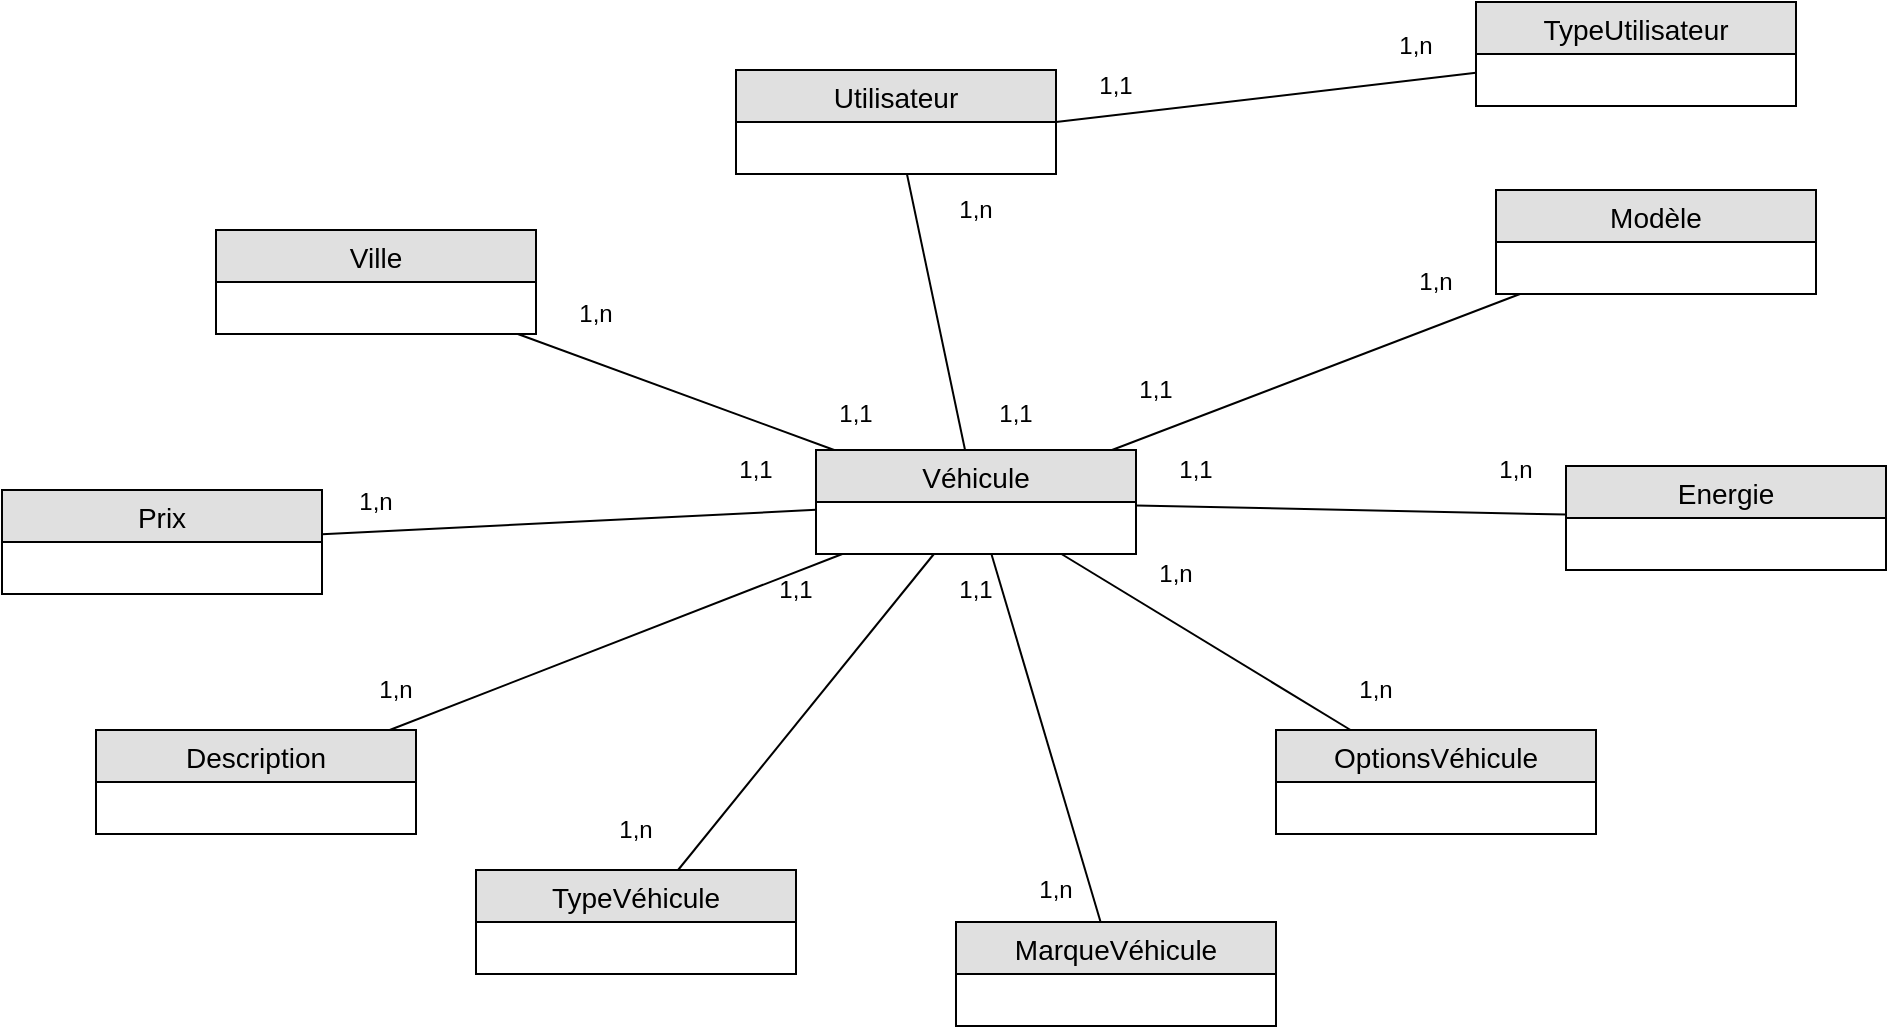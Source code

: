 <mxfile version="12.5.6" type="device"><diagram id="C5RBs43oDa-KdzZeNtuy" name="Page-1"><mxGraphModel dx="3076" dy="794" grid="1" gridSize="10" guides="1" tooltips="1" connect="1" arrows="1" fold="1" page="1" pageScale="1" pageWidth="827" pageHeight="1169" math="0" shadow="0"><root><mxCell id="WIyWlLk6GJQsqaUBKTNV-0"/><mxCell id="WIyWlLk6GJQsqaUBKTNV-1" parent="WIyWlLk6GJQsqaUBKTNV-0"/><mxCell id="tiOTAw0e2gClXrAa-RPJ-70" value="" style="group" vertex="1" connectable="0" parent="WIyWlLk6GJQsqaUBKTNV-1"><mxGeometry x="-1570" y="120" width="942" height="512" as="geometry"/></mxCell><mxCell id="tiOTAw0e2gClXrAa-RPJ-1" value="Utilisateur" style="swimlane;fontStyle=0;childLayout=stackLayout;horizontal=1;startSize=26;fillColor=#e0e0e0;horizontalStack=0;resizeParent=1;resizeParentMax=0;resizeLast=0;collapsible=1;marginBottom=0;swimlaneFillColor=#ffffff;align=center;fontSize=14;" vertex="1" parent="tiOTAw0e2gClXrAa-RPJ-70"><mxGeometry x="367" y="34" width="160" height="52" as="geometry"/></mxCell><mxCell id="tiOTAw0e2gClXrAa-RPJ-5" value="TypeUtilisateur" style="swimlane;fontStyle=0;childLayout=stackLayout;horizontal=1;startSize=26;fillColor=#e0e0e0;horizontalStack=0;resizeParent=1;resizeParentMax=0;resizeLast=0;collapsible=1;marginBottom=0;swimlaneFillColor=#ffffff;align=center;fontSize=14;" vertex="1" parent="tiOTAw0e2gClXrAa-RPJ-70"><mxGeometry x="737" width="160" height="52" as="geometry"/></mxCell><mxCell id="tiOTAw0e2gClXrAa-RPJ-6" value="Véhicule" style="swimlane;fontStyle=0;childLayout=stackLayout;horizontal=1;startSize=26;fillColor=#e0e0e0;horizontalStack=0;resizeParent=1;resizeParentMax=0;resizeLast=0;collapsible=1;marginBottom=0;swimlaneFillColor=#ffffff;align=center;fontSize=14;" vertex="1" parent="tiOTAw0e2gClXrAa-RPJ-70"><mxGeometry x="407" y="224" width="160" height="52" as="geometry"/></mxCell><mxCell id="tiOTAw0e2gClXrAa-RPJ-7" value="Ville" style="swimlane;fontStyle=0;childLayout=stackLayout;horizontal=1;startSize=26;fillColor=#e0e0e0;horizontalStack=0;resizeParent=1;resizeParentMax=0;resizeLast=0;collapsible=1;marginBottom=0;swimlaneFillColor=#ffffff;align=center;fontSize=14;" vertex="1" parent="tiOTAw0e2gClXrAa-RPJ-70"><mxGeometry x="107" y="114" width="160" height="52" as="geometry"/></mxCell><mxCell id="tiOTAw0e2gClXrAa-RPJ-8" value="&lt;span style=&quot;color: rgba(0 , 0 , 0 , 0) ; font-family: monospace ; font-size: 0px&quot;&gt;%3CmxGraphModel%3E%3Croot%3E%3CmxCell%20id%3D%220%22%2F%3E%3CmxCell%20id%3D%221%22%20parent%3D%220%22%2F%3E%3CmxCell%20id%3D%222%22%20value%3D%22Utilisateur%22%20style%3D%22swimlane%3BfontStyle%3D0%3BchildLayout%3DstackLayout%3Bhorizontal%3D1%3BstartSize%3D26%3BfillColor%3D%23e0e0e0%3BhorizontalStack%3D0%3BresizeParent%3D1%3BresizeParentMax%3D0%3BresizeLast%3D0%3Bcollapsible%3D1%3BmarginBottom%3D0%3BswimlaneFillColor%3D%23ffffff%3Balign%3Dcenter%3BfontSize%3D14%3B%22%20vertex%3D%221%22%20parent%3D%221%22%3E%3CmxGeometry%20x%3D%22120%22%20y%3D%22100%22%20width%3D%22160%22%20height%3D%2252%22%20as%3D%22geometry%22%2F%3E%3C%2FmxCell%3E%3C%2Froot%3E%3C%2FmxGraphModel%3E&lt;/span&gt;" style="text;html=1;align=center;verticalAlign=middle;resizable=0;points=[];autosize=1;" vertex="1" parent="tiOTAw0e2gClXrAa-RPJ-70"><mxGeometry x="922" y="284" width="20" height="20" as="geometry"/></mxCell><mxCell id="tiOTAw0e2gClXrAa-RPJ-10" value="Energie" style="swimlane;fontStyle=0;childLayout=stackLayout;horizontal=1;startSize=26;fillColor=#e0e0e0;horizontalStack=0;resizeParent=1;resizeParentMax=0;resizeLast=0;collapsible=1;marginBottom=0;swimlaneFillColor=#ffffff;align=center;fontSize=14;" vertex="1" parent="tiOTAw0e2gClXrAa-RPJ-70"><mxGeometry x="782" y="232" width="160" height="52" as="geometry"/></mxCell><mxCell id="tiOTAw0e2gClXrAa-RPJ-11" value="" style="endArrow=none;html=1;exitX=1;exitY=0.5;exitDx=0;exitDy=0;" edge="1" parent="tiOTAw0e2gClXrAa-RPJ-70" source="tiOTAw0e2gClXrAa-RPJ-1" target="tiOTAw0e2gClXrAa-RPJ-5"><mxGeometry width="50" height="50" relative="1" as="geometry"><mxPoint x="557" y="64" as="sourcePoint"/><mxPoint x="607" y="14" as="targetPoint"/></mxGeometry></mxCell><mxCell id="tiOTAw0e2gClXrAa-RPJ-16" value="MarqueVéhicule" style="swimlane;fontStyle=0;childLayout=stackLayout;horizontal=1;startSize=26;fillColor=#e0e0e0;horizontalStack=0;resizeParent=1;resizeParentMax=0;resizeLast=0;collapsible=1;marginBottom=0;swimlaneFillColor=#ffffff;align=center;fontSize=14;" vertex="1" parent="tiOTAw0e2gClXrAa-RPJ-70"><mxGeometry x="477" y="460" width="160" height="52" as="geometry"/></mxCell><mxCell id="tiOTAw0e2gClXrAa-RPJ-20" value="" style="endArrow=none;html=1;" edge="1" parent="tiOTAw0e2gClXrAa-RPJ-70" source="tiOTAw0e2gClXrAa-RPJ-6" target="tiOTAw0e2gClXrAa-RPJ-21"><mxGeometry width="50" height="50" relative="1" as="geometry"><mxPoint x="687" y="354" as="sourcePoint"/><mxPoint x="737" y="304" as="targetPoint"/></mxGeometry></mxCell><mxCell id="tiOTAw0e2gClXrAa-RPJ-21" value="OptionsVéhicule" style="swimlane;fontStyle=0;childLayout=stackLayout;horizontal=1;startSize=26;fillColor=#e0e0e0;horizontalStack=0;resizeParent=1;resizeParentMax=0;resizeLast=0;collapsible=1;marginBottom=0;swimlaneFillColor=#ffffff;align=center;fontSize=14;" vertex="1" parent="tiOTAw0e2gClXrAa-RPJ-70"><mxGeometry x="637" y="364" width="160" height="52" as="geometry"/></mxCell><mxCell id="tiOTAw0e2gClXrAa-RPJ-24" value="" style="endArrow=none;html=1;" edge="1" parent="tiOTAw0e2gClXrAa-RPJ-70" source="tiOTAw0e2gClXrAa-RPJ-6" target="tiOTAw0e2gClXrAa-RPJ-7"><mxGeometry width="50" height="50" relative="1" as="geometry"><mxPoint x="297" y="306" as="sourcePoint"/><mxPoint x="347" y="256" as="targetPoint"/></mxGeometry></mxCell><mxCell id="tiOTAw0e2gClXrAa-RPJ-25" value="" style="endArrow=none;html=1;" edge="1" parent="tiOTAw0e2gClXrAa-RPJ-70" source="tiOTAw0e2gClXrAa-RPJ-6" target="tiOTAw0e2gClXrAa-RPJ-1"><mxGeometry width="50" height="50" relative="1" as="geometry"><mxPoint x="517" y="184" as="sourcePoint"/><mxPoint x="567" y="134" as="targetPoint"/></mxGeometry></mxCell><mxCell id="tiOTAw0e2gClXrAa-RPJ-27" value="" style="endArrow=none;html=1;" edge="1" parent="tiOTAw0e2gClXrAa-RPJ-70" source="tiOTAw0e2gClXrAa-RPJ-6" target="tiOTAw0e2gClXrAa-RPJ-10"><mxGeometry width="50" height="50" relative="1" as="geometry"><mxPoint x="577" y="214" as="sourcePoint"/><mxPoint x="627" y="164" as="targetPoint"/></mxGeometry></mxCell><mxCell id="tiOTAw0e2gClXrAa-RPJ-28" value="TypeVéhicule" style="swimlane;fontStyle=0;childLayout=stackLayout;horizontal=1;startSize=26;fillColor=#e0e0e0;horizontalStack=0;resizeParent=1;resizeParentMax=0;resizeLast=0;collapsible=1;marginBottom=0;swimlaneFillColor=#ffffff;align=center;fontSize=14;" vertex="1" parent="tiOTAw0e2gClXrAa-RPJ-70"><mxGeometry x="237" y="434" width="160" height="52" as="geometry"/></mxCell><mxCell id="tiOTAw0e2gClXrAa-RPJ-29" value="" style="endArrow=none;html=1;" edge="1" parent="tiOTAw0e2gClXrAa-RPJ-70" source="tiOTAw0e2gClXrAa-RPJ-28" target="tiOTAw0e2gClXrAa-RPJ-6"><mxGeometry width="50" height="50" relative="1" as="geometry"><mxPoint x="267" y="294" as="sourcePoint"/><mxPoint x="317" y="244" as="targetPoint"/></mxGeometry></mxCell><mxCell id="tiOTAw0e2gClXrAa-RPJ-30" value="1,1" style="text;html=1;strokeColor=none;fillColor=none;align=center;verticalAlign=middle;whiteSpace=wrap;rounded=0;" vertex="1" parent="tiOTAw0e2gClXrAa-RPJ-70"><mxGeometry x="487" y="196" width="40" height="20" as="geometry"/></mxCell><mxCell id="tiOTAw0e2gClXrAa-RPJ-31" value="1,n" style="text;html=1;strokeColor=none;fillColor=none;align=center;verticalAlign=middle;whiteSpace=wrap;rounded=0;" vertex="1" parent="tiOTAw0e2gClXrAa-RPJ-70"><mxGeometry x="467" y="94" width="40" height="20" as="geometry"/></mxCell><mxCell id="tiOTAw0e2gClXrAa-RPJ-32" value="1,1" style="text;html=1;strokeColor=none;fillColor=none;align=center;verticalAlign=middle;whiteSpace=wrap;rounded=0;" vertex="1" parent="tiOTAw0e2gClXrAa-RPJ-70"><mxGeometry x="537" y="32" width="40" height="20" as="geometry"/></mxCell><mxCell id="tiOTAw0e2gClXrAa-RPJ-34" value="1,n" style="text;html=1;strokeColor=none;fillColor=none;align=center;verticalAlign=middle;whiteSpace=wrap;rounded=0;" vertex="1" parent="tiOTAw0e2gClXrAa-RPJ-70"><mxGeometry x="687" y="12" width="40" height="20" as="geometry"/></mxCell><mxCell id="tiOTAw0e2gClXrAa-RPJ-35" value="1,1" style="text;html=1;strokeColor=none;fillColor=none;align=center;verticalAlign=middle;whiteSpace=wrap;rounded=0;" vertex="1" parent="tiOTAw0e2gClXrAa-RPJ-70"><mxGeometry x="407" y="196" width="40" height="20" as="geometry"/></mxCell><mxCell id="tiOTAw0e2gClXrAa-RPJ-36" value="1,n" style="text;html=1;strokeColor=none;fillColor=none;align=center;verticalAlign=middle;whiteSpace=wrap;rounded=0;" vertex="1" parent="tiOTAw0e2gClXrAa-RPJ-70"><mxGeometry x="277" y="146" width="40" height="20" as="geometry"/></mxCell><mxCell id="tiOTAw0e2gClXrAa-RPJ-37" value="1,1" style="text;html=1;strokeColor=none;fillColor=none;align=center;verticalAlign=middle;whiteSpace=wrap;rounded=0;" vertex="1" parent="tiOTAw0e2gClXrAa-RPJ-70"><mxGeometry x="577" y="224" width="40" height="20" as="geometry"/></mxCell><mxCell id="tiOTAw0e2gClXrAa-RPJ-38" value="Prix" style="swimlane;fontStyle=0;childLayout=stackLayout;horizontal=1;startSize=26;fillColor=#e0e0e0;horizontalStack=0;resizeParent=1;resizeParentMax=0;resizeLast=0;collapsible=1;marginBottom=0;swimlaneFillColor=#ffffff;align=center;fontSize=14;" vertex="1" parent="tiOTAw0e2gClXrAa-RPJ-70"><mxGeometry y="244" width="160" height="52" as="geometry"/></mxCell><mxCell id="tiOTAw0e2gClXrAa-RPJ-39" value="Description" style="swimlane;fontStyle=0;childLayout=stackLayout;horizontal=1;startSize=26;fillColor=#e0e0e0;horizontalStack=0;resizeParent=1;resizeParentMax=0;resizeLast=0;collapsible=1;marginBottom=0;swimlaneFillColor=#ffffff;align=center;fontSize=14;" vertex="1" parent="tiOTAw0e2gClXrAa-RPJ-70"><mxGeometry x="47" y="364" width="160" height="52" as="geometry"/></mxCell><mxCell id="tiOTAw0e2gClXrAa-RPJ-41" value="1,n" style="text;html=1;strokeColor=none;fillColor=none;align=center;verticalAlign=middle;whiteSpace=wrap;rounded=0;" vertex="1" parent="tiOTAw0e2gClXrAa-RPJ-70"><mxGeometry x="737" y="224" width="40" height="20" as="geometry"/></mxCell><mxCell id="tiOTAw0e2gClXrAa-RPJ-42" value="1,n" style="text;html=1;strokeColor=none;fillColor=none;align=center;verticalAlign=middle;whiteSpace=wrap;rounded=0;" vertex="1" parent="tiOTAw0e2gClXrAa-RPJ-70"><mxGeometry x="567" y="276" width="40" height="20" as="geometry"/></mxCell><mxCell id="tiOTAw0e2gClXrAa-RPJ-43" value="1,n" style="text;html=1;strokeColor=none;fillColor=none;align=center;verticalAlign=middle;whiteSpace=wrap;rounded=0;" vertex="1" parent="tiOTAw0e2gClXrAa-RPJ-70"><mxGeometry x="667" y="334" width="40" height="20" as="geometry"/></mxCell><mxCell id="tiOTAw0e2gClXrAa-RPJ-46" value="1,1" style="text;html=1;strokeColor=none;fillColor=none;align=center;verticalAlign=middle;whiteSpace=wrap;rounded=0;" vertex="1" parent="tiOTAw0e2gClXrAa-RPJ-70"><mxGeometry x="467" y="284" width="40" height="20" as="geometry"/></mxCell><mxCell id="tiOTAw0e2gClXrAa-RPJ-47" value="1,n" style="text;html=1;strokeColor=none;fillColor=none;align=center;verticalAlign=middle;whiteSpace=wrap;rounded=0;" vertex="1" parent="tiOTAw0e2gClXrAa-RPJ-70"><mxGeometry x="507" y="434" width="40" height="20" as="geometry"/></mxCell><mxCell id="tiOTAw0e2gClXrAa-RPJ-48" value="1,n" style="text;html=1;strokeColor=none;fillColor=none;align=center;verticalAlign=middle;whiteSpace=wrap;rounded=0;" vertex="1" parent="tiOTAw0e2gClXrAa-RPJ-70"><mxGeometry x="297" y="404" width="40" height="20" as="geometry"/></mxCell><mxCell id="tiOTAw0e2gClXrAa-RPJ-49" value="1,1" style="text;html=1;strokeColor=none;fillColor=none;align=center;verticalAlign=middle;whiteSpace=wrap;rounded=0;" vertex="1" parent="tiOTAw0e2gClXrAa-RPJ-70"><mxGeometry x="377" y="284" width="40" height="20" as="geometry"/></mxCell><mxCell id="tiOTAw0e2gClXrAa-RPJ-51" value="" style="endArrow=none;html=1;" edge="1" parent="tiOTAw0e2gClXrAa-RPJ-70" source="tiOTAw0e2gClXrAa-RPJ-39" target="tiOTAw0e2gClXrAa-RPJ-6"><mxGeometry width="50" height="50" relative="1" as="geometry"><mxPoint x="267" y="354" as="sourcePoint"/><mxPoint x="317" y="304" as="targetPoint"/></mxGeometry></mxCell><mxCell id="tiOTAw0e2gClXrAa-RPJ-52" value="" style="endArrow=none;html=1;" edge="1" parent="tiOTAw0e2gClXrAa-RPJ-70" source="tiOTAw0e2gClXrAa-RPJ-38" target="tiOTAw0e2gClXrAa-RPJ-6"><mxGeometry width="50" height="50" relative="1" as="geometry"><mxPoint x="217" y="259" as="sourcePoint"/><mxPoint x="267" y="209" as="targetPoint"/></mxGeometry></mxCell><mxCell id="tiOTAw0e2gClXrAa-RPJ-53" value="1,n" style="text;html=1;strokeColor=none;fillColor=none;align=center;verticalAlign=middle;whiteSpace=wrap;rounded=0;" vertex="1" parent="tiOTAw0e2gClXrAa-RPJ-70"><mxGeometry x="177" y="334" width="40" height="20" as="geometry"/></mxCell><mxCell id="tiOTAw0e2gClXrAa-RPJ-54" value="1,1" style="text;html=1;strokeColor=none;fillColor=none;align=center;verticalAlign=middle;whiteSpace=wrap;rounded=0;" vertex="1" parent="tiOTAw0e2gClXrAa-RPJ-70"><mxGeometry x="357" y="224" width="40" height="20" as="geometry"/></mxCell><mxCell id="tiOTAw0e2gClXrAa-RPJ-55" value="1,n" style="text;html=1;strokeColor=none;fillColor=none;align=center;verticalAlign=middle;whiteSpace=wrap;rounded=0;" vertex="1" parent="tiOTAw0e2gClXrAa-RPJ-70"><mxGeometry x="167" y="240" width="40" height="20" as="geometry"/></mxCell><mxCell id="tiOTAw0e2gClXrAa-RPJ-62" value="" style="endArrow=none;html=1;" edge="1" parent="tiOTAw0e2gClXrAa-RPJ-70" source="tiOTAw0e2gClXrAa-RPJ-16" target="tiOTAw0e2gClXrAa-RPJ-6"><mxGeometry width="50" height="50" relative="1" as="geometry"><mxPoint x="577" y="444" as="sourcePoint"/><mxPoint x="537" y="334" as="targetPoint"/></mxGeometry></mxCell><mxCell id="tiOTAw0e2gClXrAa-RPJ-63" value="Modèle" style="swimlane;fontStyle=0;childLayout=stackLayout;horizontal=1;startSize=26;fillColor=#e0e0e0;horizontalStack=0;resizeParent=1;resizeParentMax=0;resizeLast=0;collapsible=1;marginBottom=0;swimlaneFillColor=#ffffff;align=center;fontSize=14;" vertex="1" parent="tiOTAw0e2gClXrAa-RPJ-70"><mxGeometry x="747" y="94" width="160" height="52" as="geometry"/></mxCell><mxCell id="tiOTAw0e2gClXrAa-RPJ-67" value="" style="endArrow=none;html=1;" edge="1" parent="tiOTAw0e2gClXrAa-RPJ-70" source="tiOTAw0e2gClXrAa-RPJ-6" target="tiOTAw0e2gClXrAa-RPJ-63"><mxGeometry width="50" height="50" relative="1" as="geometry"><mxPoint x="597" y="188" as="sourcePoint"/><mxPoint x="647" y="138" as="targetPoint"/></mxGeometry></mxCell><mxCell id="tiOTAw0e2gClXrAa-RPJ-68" value="1,1" style="text;html=1;strokeColor=none;fillColor=none;align=center;verticalAlign=middle;whiteSpace=wrap;rounded=0;" vertex="1" parent="tiOTAw0e2gClXrAa-RPJ-70"><mxGeometry x="557" y="184" width="40" height="20" as="geometry"/></mxCell><mxCell id="tiOTAw0e2gClXrAa-RPJ-69" value="1,n" style="text;html=1;strokeColor=none;fillColor=none;align=center;verticalAlign=middle;whiteSpace=wrap;rounded=0;" vertex="1" parent="tiOTAw0e2gClXrAa-RPJ-70"><mxGeometry x="697" y="130" width="40" height="20" as="geometry"/></mxCell></root></mxGraphModel></diagram></mxfile>